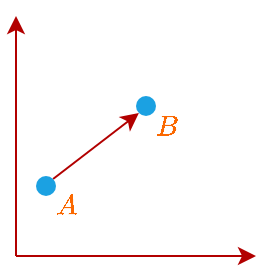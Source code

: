 <mxfile version="24.5.2" type="device" pages="6">
  <diagram name="vector-2" id="aKy3bTjy2_tkPx0Ty7va">
    <mxGraphModel dx="398" dy="232" grid="1" gridSize="10" guides="1" tooltips="1" connect="1" arrows="1" fold="1" page="1" pageScale="1" pageWidth="827" pageHeight="1169" math="1" shadow="0">
      <root>
        <mxCell id="0" />
        <mxCell id="1" parent="0" />
        <mxCell id="qpV2JDZxitrXHCjmUtpM-11" style="rounded=0;orthogonalLoop=1;jettySize=auto;html=1;exitX=1;exitY=0;exitDx=0;exitDy=0;entryX=0;entryY=1;entryDx=0;entryDy=0;fillColor=#e51400;strokeColor=#B20000;" edge="1" parent="1" source="qpV2JDZxitrXHCjmUtpM-1" target="qpV2JDZxitrXHCjmUtpM-4">
          <mxGeometry relative="1" as="geometry" />
        </mxCell>
        <mxCell id="qpV2JDZxitrXHCjmUtpM-1" value="" style="ellipse;whiteSpace=wrap;html=1;aspect=fixed;strokeColor=none;fillColor=#1ba1e2;fontColor=#ffffff;" vertex="1" parent="1">
          <mxGeometry x="250" y="400" width="10" height="10" as="geometry" />
        </mxCell>
        <mxCell id="qpV2JDZxitrXHCjmUtpM-2" value="" style="endArrow=classic;html=1;rounded=0;fillColor=#e51400;strokeColor=#B20000;" edge="1" parent="1">
          <mxGeometry width="50" height="50" relative="1" as="geometry">
            <mxPoint x="240" y="440" as="sourcePoint" />
            <mxPoint x="360" y="440" as="targetPoint" />
          </mxGeometry>
        </mxCell>
        <mxCell id="qpV2JDZxitrXHCjmUtpM-3" value="" style="endArrow=classic;html=1;rounded=0;fillColor=#e51400;strokeColor=#B20000;" edge="1" parent="1">
          <mxGeometry width="50" height="50" relative="1" as="geometry">
            <mxPoint x="240" y="440" as="sourcePoint" />
            <mxPoint x="240" y="320" as="targetPoint" />
          </mxGeometry>
        </mxCell>
        <mxCell id="qpV2JDZxitrXHCjmUtpM-4" value="" style="ellipse;whiteSpace=wrap;html=1;aspect=fixed;strokeColor=none;fillColor=#1ba1e2;fontColor=#ffffff;" vertex="1" parent="1">
          <mxGeometry x="300" y="360" width="10" height="10" as="geometry" />
        </mxCell>
        <mxCell id="qpV2JDZxitrXHCjmUtpM-9" value="$$A$$" style="text;html=1;align=center;verticalAlign=middle;whiteSpace=wrap;rounded=0;fillColor=none;fontColor=#fa6800;strokeColor=none;" vertex="1" parent="1">
          <mxGeometry x="260" y="410" width="10" height="10" as="geometry" />
        </mxCell>
        <mxCell id="qpV2JDZxitrXHCjmUtpM-10" value="$$B$$" style="text;html=1;align=center;verticalAlign=middle;whiteSpace=wrap;rounded=0;fillColor=none;fontColor=#fa6800;strokeColor=none;" vertex="1" parent="1">
          <mxGeometry x="310" y="370" width="10" height="10" as="geometry" />
        </mxCell>
      </root>
    </mxGraphModel>
  </diagram>
  <diagram id="2tJ54zpRXEgXTwm_CAvM" name="point-2">
    <mxGraphModel dx="478" dy="279" grid="1" gridSize="10" guides="1" tooltips="1" connect="1" arrows="1" fold="1" page="1" pageScale="1" pageWidth="827" pageHeight="1169" math="1" shadow="0">
      <root>
        <mxCell id="0" />
        <mxCell id="1" parent="0" />
        <mxCell id="Mu-jNg4MpRWSe_6m2IkD-2" value="" style="ellipse;whiteSpace=wrap;html=1;aspect=fixed;strokeColor=none;fillColor=#1ba1e2;fontColor=#ffffff;" vertex="1" parent="1">
          <mxGeometry x="250" y="400" width="10" height="10" as="geometry" />
        </mxCell>
        <mxCell id="Mu-jNg4MpRWSe_6m2IkD-3" value="" style="endArrow=classic;html=1;rounded=0;fillColor=#e51400;strokeColor=#B20000;" edge="1" parent="1">
          <mxGeometry width="50" height="50" relative="1" as="geometry">
            <mxPoint x="240" y="440" as="sourcePoint" />
            <mxPoint x="360" y="440" as="targetPoint" />
          </mxGeometry>
        </mxCell>
        <mxCell id="Mu-jNg4MpRWSe_6m2IkD-4" value="" style="endArrow=classic;html=1;rounded=0;fillColor=#e51400;strokeColor=#B20000;" edge="1" parent="1">
          <mxGeometry width="50" height="50" relative="1" as="geometry">
            <mxPoint x="240" y="440" as="sourcePoint" />
            <mxPoint x="240" y="320" as="targetPoint" />
          </mxGeometry>
        </mxCell>
        <mxCell id="Mu-jNg4MpRWSe_6m2IkD-5" value="" style="ellipse;whiteSpace=wrap;html=1;aspect=fixed;strokeColor=none;fillColor=#1ba1e2;fontColor=#ffffff;" vertex="1" parent="1">
          <mxGeometry x="320" y="380" width="10" height="10" as="geometry" />
        </mxCell>
        <mxCell id="Mu-jNg4MpRWSe_6m2IkD-6" value="$$A$$" style="text;html=1;align=center;verticalAlign=middle;whiteSpace=wrap;rounded=0;fillColor=none;fontColor=#fa6800;strokeColor=none;" vertex="1" parent="1">
          <mxGeometry x="260" y="410" width="10" height="10" as="geometry" />
        </mxCell>
        <mxCell id="Mu-jNg4MpRWSe_6m2IkD-7" value="$$B$$" style="text;html=1;align=center;verticalAlign=middle;whiteSpace=wrap;rounded=0;fillColor=none;fontColor=#fa6800;strokeColor=none;" vertex="1" parent="1">
          <mxGeometry x="330" y="390" width="10" height="10" as="geometry" />
        </mxCell>
        <mxCell id="Mu-jNg4MpRWSe_6m2IkD-8" value="" style="ellipse;whiteSpace=wrap;html=1;aspect=fixed;strokeColor=none;fillColor=#1ba1e2;fontColor=#ffffff;" vertex="1" parent="1">
          <mxGeometry x="280" y="340" width="10" height="10" as="geometry" />
        </mxCell>
        <mxCell id="Mu-jNg4MpRWSe_6m2IkD-9" value="$$C$$" style="text;html=1;align=center;verticalAlign=middle;whiteSpace=wrap;rounded=0;fillColor=none;fontColor=#fa6800;strokeColor=none;" vertex="1" parent="1">
          <mxGeometry x="290" y="350" width="10" height="10" as="geometry" />
        </mxCell>
      </root>
    </mxGraphModel>
  </diagram>
  <diagram id="zfwVIsH1exTAIwPeRst-" name="line-segment-2">
    <mxGraphModel dx="1434" dy="746" grid="1" gridSize="10" guides="1" tooltips="1" connect="1" arrows="1" fold="1" page="1" pageScale="1" pageWidth="827" pageHeight="1169" math="1" shadow="0">
      <root>
        <mxCell id="0" />
        <mxCell id="1" parent="0" />
        <mxCell id="Zyh1p-XFrrRcIDvtv6IV-9" style="rounded=0;orthogonalLoop=1;jettySize=auto;html=1;exitX=0.823;exitY=0.496;exitDx=0;exitDy=0;entryX=0;entryY=0.5;entryDx=0;entryDy=0;endArrow=none;endFill=0;exitPerimeter=0;fillColor=#e51400;strokeColor=#B20000;" parent="1" source="Zyh1p-XFrrRcIDvtv6IV-1" target="Zyh1p-XFrrRcIDvtv6IV-4" edge="1">
          <mxGeometry relative="1" as="geometry" />
        </mxCell>
        <mxCell id="Zyh1p-XFrrRcIDvtv6IV-1" value="" style="ellipse;whiteSpace=wrap;html=1;aspect=fixed;strokeColor=none;fillColor=#1ba1e2;fontColor=#ffffff;" parent="1" vertex="1">
          <mxGeometry x="250" y="400" width="10" height="10" as="geometry" />
        </mxCell>
        <mxCell id="Zyh1p-XFrrRcIDvtv6IV-2" value="" style="endArrow=classic;html=1;rounded=0;fillColor=#e51400;strokeColor=#B20000;" parent="1" edge="1">
          <mxGeometry width="50" height="50" relative="1" as="geometry">
            <mxPoint x="240" y="440" as="sourcePoint" />
            <mxPoint x="360" y="440" as="targetPoint" />
          </mxGeometry>
        </mxCell>
        <mxCell id="Zyh1p-XFrrRcIDvtv6IV-3" value="" style="endArrow=classic;html=1;rounded=0;fillColor=#e51400;strokeColor=#B20000;" parent="1" edge="1">
          <mxGeometry width="50" height="50" relative="1" as="geometry">
            <mxPoint x="240" y="440" as="sourcePoint" />
            <mxPoint x="240" y="320" as="targetPoint" />
          </mxGeometry>
        </mxCell>
        <mxCell id="Zyh1p-XFrrRcIDvtv6IV-4" value="" style="ellipse;whiteSpace=wrap;html=1;aspect=fixed;strokeColor=none;fillColor=#1ba1e2;fontColor=#ffffff;" parent="1" vertex="1">
          <mxGeometry x="320" y="380" width="10" height="10" as="geometry" />
        </mxCell>
        <mxCell id="Zyh1p-XFrrRcIDvtv6IV-5" value="$$A$$" style="text;html=1;align=center;verticalAlign=middle;whiteSpace=wrap;rounded=0;fillColor=none;fontColor=#fa6800;strokeColor=none;" parent="1" vertex="1">
          <mxGeometry x="260" y="410" width="10" height="10" as="geometry" />
        </mxCell>
        <mxCell id="Zyh1p-XFrrRcIDvtv6IV-6" value="$$B$$" style="text;html=1;align=center;verticalAlign=middle;whiteSpace=wrap;rounded=0;fillColor=none;fontColor=#fa6800;strokeColor=none;" parent="1" vertex="1">
          <mxGeometry x="330" y="390" width="10" height="10" as="geometry" />
        </mxCell>
        <mxCell id="Zyh1p-XFrrRcIDvtv6IV-7" value="" style="ellipse;whiteSpace=wrap;html=1;aspect=fixed;strokeColor=none;fillColor=#1ba1e2;fontColor=#ffffff;" parent="1" vertex="1">
          <mxGeometry x="280" y="340" width="10" height="10" as="geometry" />
        </mxCell>
        <mxCell id="Zyh1p-XFrrRcIDvtv6IV-8" value="$$C$$" style="text;html=1;align=center;verticalAlign=middle;whiteSpace=wrap;rounded=0;fillColor=none;fontColor=#fa6800;strokeColor=none;" parent="1" vertex="1">
          <mxGeometry x="270" y="330" width="10" height="10" as="geometry" />
        </mxCell>
        <mxCell id="Zyh1p-XFrrRcIDvtv6IV-10" value="" style="endArrow=none;html=1;rounded=0;entryX=1;entryY=1;entryDx=0;entryDy=0;exitX=0;exitY=0.5;exitDx=0;exitDy=0;fillColor=#e51400;strokeColor=#B20000;" parent="1" source="Zyh1p-XFrrRcIDvtv6IV-4" target="Zyh1p-XFrrRcIDvtv6IV-7" edge="1">
          <mxGeometry width="50" height="50" relative="1" as="geometry">
            <mxPoint x="290" y="400" as="sourcePoint" />
            <mxPoint x="340" y="350" as="targetPoint" />
          </mxGeometry>
        </mxCell>
      </root>
    </mxGraphModel>
  </diagram>
  <diagram id="hD7zeo63lFNBcXzhCJfs" name="circle-segment-2">
    <mxGraphModel dx="398" dy="207" grid="1" gridSize="10" guides="1" tooltips="1" connect="1" arrows="1" fold="1" page="1" pageScale="1" pageWidth="827" pageHeight="1169" math="1" shadow="0">
      <root>
        <mxCell id="0" />
        <mxCell id="1" parent="0" />
        <mxCell id="0bI7Aol6LkGZNMHGix_B-11" value="" style="ellipse;whiteSpace=wrap;html=1;aspect=fixed;fillColor=none;fontColor=#ffffff;strokeColor=#e51400;" parent="1" vertex="1">
          <mxGeometry x="250" y="350" width="80" height="80" as="geometry" />
        </mxCell>
        <mxCell id="0bI7Aol6LkGZNMHGix_B-2" value="" style="ellipse;whiteSpace=wrap;html=1;aspect=fixed;strokeColor=none;fillColor=#1ba1e2;fontColor=#ffffff;" parent="1" vertex="1">
          <mxGeometry x="285" y="385" width="10" height="10" as="geometry" />
        </mxCell>
        <mxCell id="0bI7Aol6LkGZNMHGix_B-3" value="" style="endArrow=classic;html=1;rounded=0;fillColor=#e51400;strokeColor=#B20000;" parent="1" edge="1">
          <mxGeometry width="50" height="50" relative="1" as="geometry">
            <mxPoint x="240" y="440" as="sourcePoint" />
            <mxPoint x="360" y="440" as="targetPoint" />
          </mxGeometry>
        </mxCell>
        <mxCell id="0bI7Aol6LkGZNMHGix_B-4" value="" style="endArrow=classic;html=1;rounded=0;fillColor=#e51400;strokeColor=#B20000;" parent="1" edge="1">
          <mxGeometry width="50" height="50" relative="1" as="geometry">
            <mxPoint x="240" y="440" as="sourcePoint" />
            <mxPoint x="240" y="320" as="targetPoint" />
          </mxGeometry>
        </mxCell>
      </root>
    </mxGraphModel>
  </diagram>
  <diagram id="XkX9tNUAQpvOh3oPLZyg" name="arc-segment-2">
    <mxGraphModel dx="333" dy="173" grid="1" gridSize="10" guides="1" tooltips="1" connect="1" arrows="1" fold="1" page="1" pageScale="1" pageWidth="827" pageHeight="1169" math="1" shadow="0">
      <root>
        <mxCell id="0" />
        <mxCell id="1" parent="0" />
        <mxCell id="QrY_7lJU8gFgXilSqrKz-14" value="" style="shape=stencil(fZJBDsIgEEVPw7KmQjRuTdV7jHXaEhGaAW29vVDaaKmasJn3mT/wgYnCNtAi4znYFkvHxIFx/gCScFYec680EfJVHusuqTXcMKK9rqcm68hcsZMXN7ZL3SBJF1RxZPne7wlLFKXR2k+WRtuBnRL9DOW1JnPXl5kwyS2ECQthkm/mEW7XJ2d+xno91enYuQlQ+fbIV5vEY7fdRkJ9YkvpHAVUY+b9skpBPYpjYh1i+4HHjj6DXtqMjIOQ0Uz7fmpReL6IZaA/shRFZQj/hFxJpeKLfn0iTxYGA42fawAv);whiteSpace=wrap;html=1;aspect=fixed;strokeColor=#E51400;fillColor=none;" vertex="1" parent="1">
          <mxGeometry x="250" y="350" width="80" height="80" as="geometry" />
        </mxCell>
        <mxCell id="QrY_7lJU8gFgXilSqrKz-2" value="" style="ellipse;whiteSpace=wrap;html=1;aspect=fixed;strokeColor=none;fillColor=#1ba1e2;fontColor=#ffffff;" vertex="1" parent="1">
          <mxGeometry x="285" y="385" width="10" height="10" as="geometry" />
        </mxCell>
        <mxCell id="QrY_7lJU8gFgXilSqrKz-3" value="" style="endArrow=classic;html=1;rounded=0;fillColor=#e51400;strokeColor=#B20000;" edge="1" parent="1">
          <mxGeometry width="50" height="50" relative="1" as="geometry">
            <mxPoint x="240" y="440" as="sourcePoint" />
            <mxPoint x="360" y="440" as="targetPoint" />
          </mxGeometry>
        </mxCell>
        <mxCell id="QrY_7lJU8gFgXilSqrKz-4" value="" style="endArrow=classic;html=1;rounded=0;fillColor=#e51400;strokeColor=#B20000;" edge="1" parent="1">
          <mxGeometry width="50" height="50" relative="1" as="geometry">
            <mxPoint x="240" y="440" as="sourcePoint" />
            <mxPoint x="240" y="320" as="targetPoint" />
          </mxGeometry>
        </mxCell>
      </root>
    </mxGraphModel>
  </diagram>
  <diagram id="XOc3ZS4wl2TYXLY4r8P1" name="triangle-2">
    <mxGraphModel dx="278" dy="162" grid="1" gridSize="10" guides="1" tooltips="1" connect="1" arrows="1" fold="1" page="1" pageScale="1" pageWidth="827" pageHeight="1169" math="1" shadow="0">
      <root>
        <mxCell id="0" />
        <mxCell id="1" parent="0" />
        <mxCell id="l1G7TDbpdkkAendbJthY-3" value="" style="endArrow=classic;html=1;rounded=0;fillColor=#e51400;strokeColor=#B20000;" edge="1" parent="1">
          <mxGeometry width="50" height="50" relative="1" as="geometry">
            <mxPoint x="240" y="440" as="sourcePoint" />
            <mxPoint x="360" y="440" as="targetPoint" />
          </mxGeometry>
        </mxCell>
        <mxCell id="l1G7TDbpdkkAendbJthY-4" value="" style="endArrow=classic;html=1;rounded=0;fillColor=#e51400;strokeColor=#B20000;" edge="1" parent="1">
          <mxGeometry width="50" height="50" relative="1" as="geometry">
            <mxPoint x="240" y="440" as="sourcePoint" />
            <mxPoint x="240" y="320" as="targetPoint" />
          </mxGeometry>
        </mxCell>
        <mxCell id="l1G7TDbpdkkAendbJthY-5" value="" style="triangle;whiteSpace=wrap;html=1;rotation=30;fillColor=none;fontColor=#ffffff;strokeColor=#e51400;" vertex="1" parent="1">
          <mxGeometry x="270" y="360" width="60" height="80" as="geometry" />
        </mxCell>
        <mxCell id="yu9S3SjQ_wTWDXV90TsP-1" value="$$A$$" style="text;html=1;align=center;verticalAlign=middle;whiteSpace=wrap;rounded=0;fillColor=none;fontColor=#fa6800;strokeColor=none;" vertex="1" parent="1">
          <mxGeometry x="250" y="420" width="10" height="10" as="geometry" />
        </mxCell>
        <mxCell id="yu9S3SjQ_wTWDXV90TsP-2" value="$$B$$" style="text;html=1;align=center;verticalAlign=middle;whiteSpace=wrap;rounded=0;fillColor=none;fontColor=#fa6800;strokeColor=none;" vertex="1" parent="1">
          <mxGeometry x="330" y="410" width="10" height="10" as="geometry" />
        </mxCell>
        <mxCell id="yu9S3SjQ_wTWDXV90TsP-3" value="$$C$$" style="text;html=1;align=center;verticalAlign=middle;whiteSpace=wrap;rounded=0;fillColor=none;fontColor=#fa6800;strokeColor=none;" vertex="1" parent="1">
          <mxGeometry x="295" y="340" width="10" height="10" as="geometry" />
        </mxCell>
      </root>
    </mxGraphModel>
  </diagram>
</mxfile>
